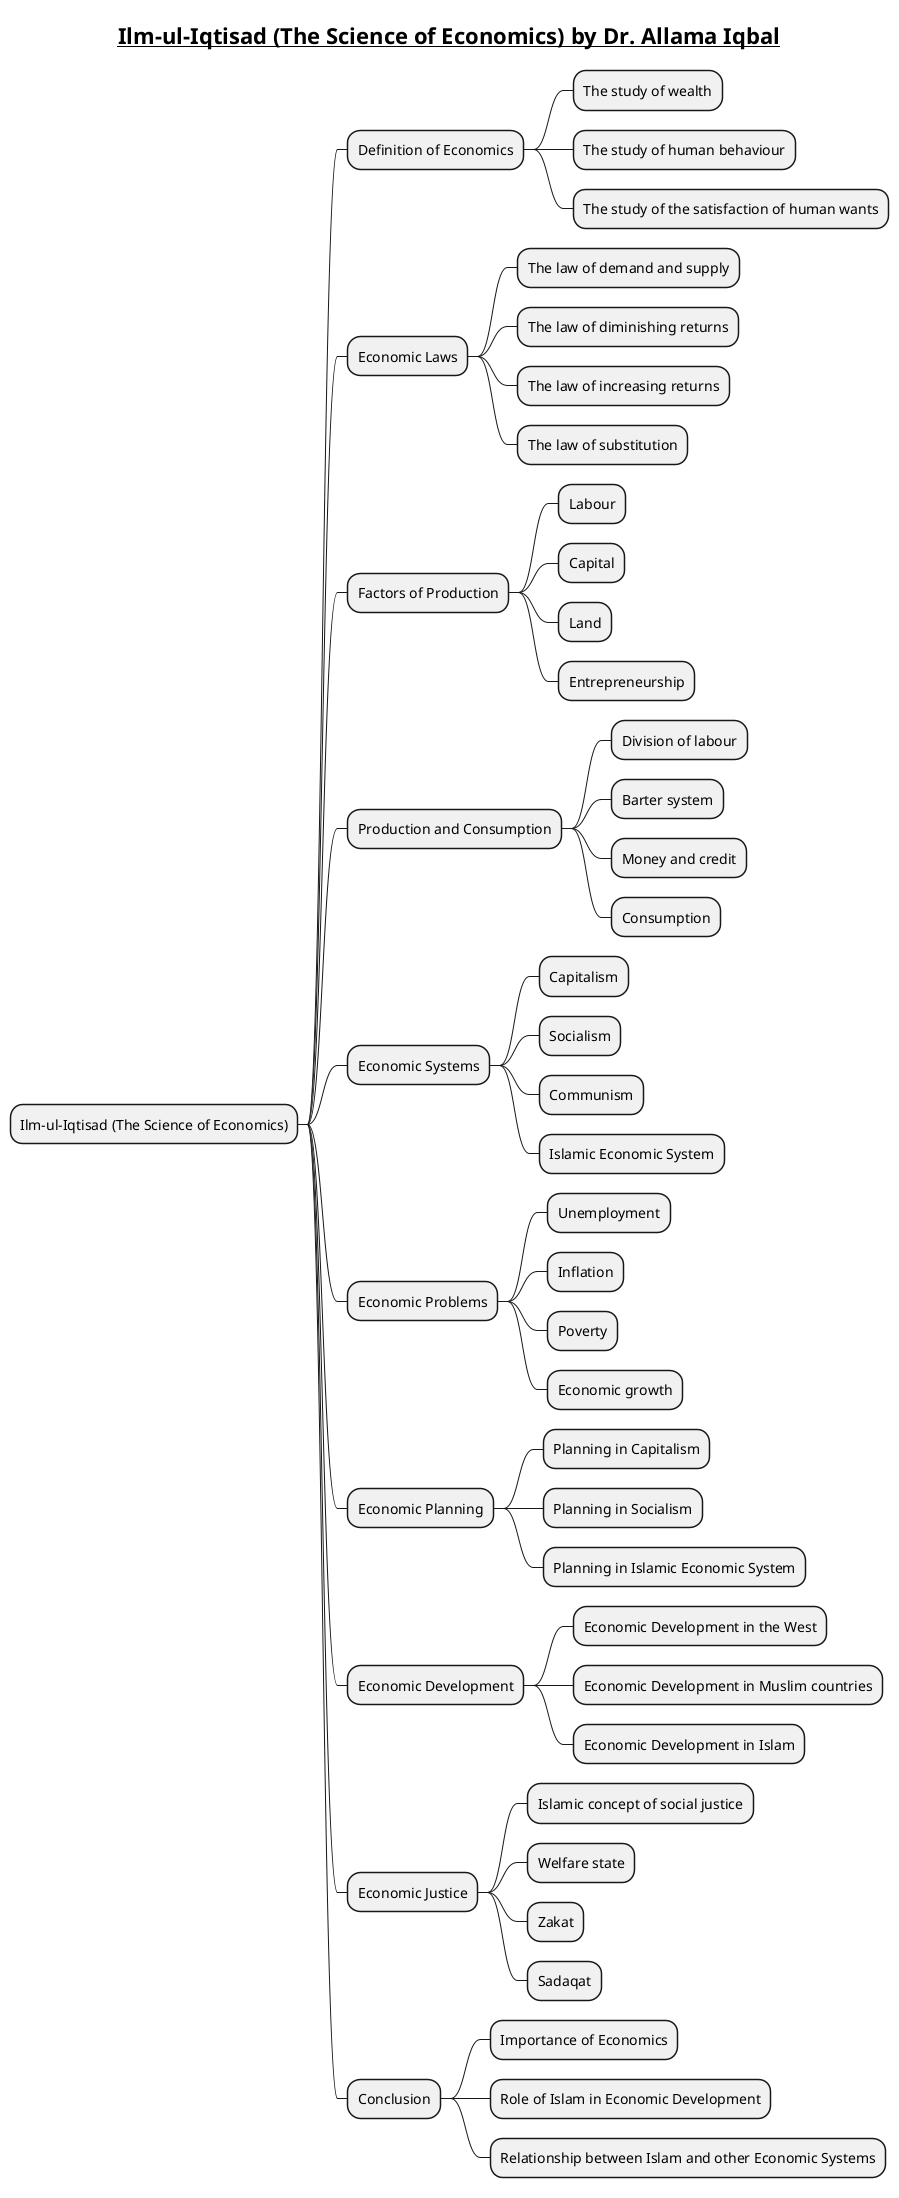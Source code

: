 @startmindmap
title = __Ilm-ul-Iqtisad (The Science of Economics) by Dr. Allama Iqbal__

* Ilm-ul-Iqtisad (The Science of Economics)
** Definition of Economics
*** The study of wealth
*** The study of human behaviour
*** The study of the satisfaction of human wants
** Economic Laws
*** The law of demand and supply
*** The law of diminishing returns
*** The law of increasing returns
*** The law of substitution
** Factors of Production
*** Labour
*** Capital
*** Land
*** Entrepreneurship
** Production and Consumption
*** Division of labour
*** Barter system
*** Money and credit
*** Consumption
** Economic Systems
*** Capitalism
*** Socialism
*** Communism
*** Islamic Economic System
** Economic Problems
*** Unemployment
*** Inflation
*** Poverty
*** Economic growth
** Economic Planning
*** Planning in Capitalism
*** Planning in Socialism
*** Planning in Islamic Economic System
** Economic Development
*** Economic Development in the West
*** Economic Development in Muslim countries
*** Economic Development in Islam
** Economic Justice
*** Islamic concept of social justice
*** Welfare state
*** Zakat
*** Sadaqat
** Conclusion
*** Importance of Economics
*** Role of Islam in Economic Development
*** Relationship between Islam and other Economic Systems
@endmindmap
